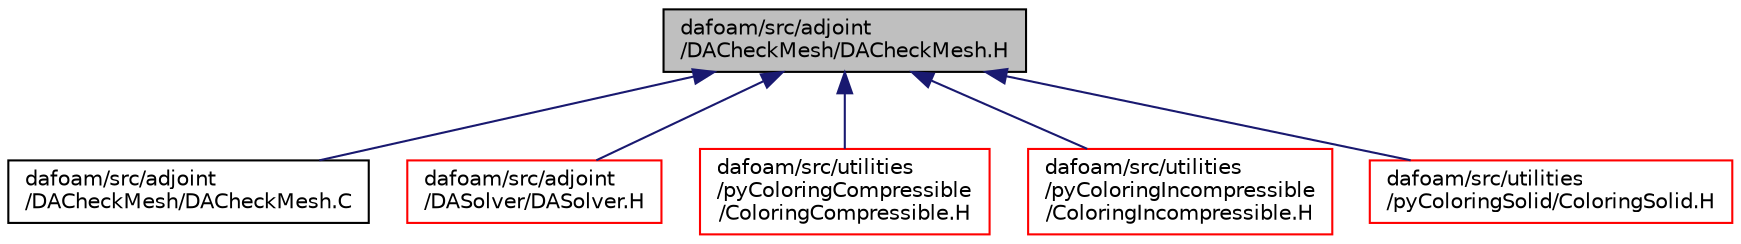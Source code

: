digraph "dafoam/src/adjoint/DACheckMesh/DACheckMesh.H"
{
  bgcolor="transparent";
  edge [fontname="Helvetica",fontsize="10",labelfontname="Helvetica",labelfontsize="10"];
  node [fontname="Helvetica",fontsize="10",shape=record];
  Node8 [label="dafoam/src/adjoint\l/DACheckMesh/DACheckMesh.H",height=0.2,width=0.4,color="black", fillcolor="grey75", style="filled", fontcolor="black"];
  Node8 -> Node9 [dir="back",color="midnightblue",fontsize="10",style="solid",fontname="Helvetica"];
  Node9 [label="dafoam/src/adjoint\l/DACheckMesh/DACheckMesh.C",height=0.2,width=0.4,color="black",URL="$DACheckMesh_8C.html"];
  Node8 -> Node10 [dir="back",color="midnightblue",fontsize="10",style="solid",fontname="Helvetica"];
  Node10 [label="dafoam/src/adjoint\l/DASolver/DASolver.H",height=0.2,width=0.4,color="red",URL="$DASolver_8H.html"];
  Node8 -> Node26 [dir="back",color="midnightblue",fontsize="10",style="solid",fontname="Helvetica"];
  Node26 [label="dafoam/src/utilities\l/pyColoringCompressible\l/ColoringCompressible.H",height=0.2,width=0.4,color="red",URL="$ColoringCompressible_8H.html"];
  Node8 -> Node28 [dir="back",color="midnightblue",fontsize="10",style="solid",fontname="Helvetica"];
  Node28 [label="dafoam/src/utilities\l/pyColoringIncompressible\l/ColoringIncompressible.H",height=0.2,width=0.4,color="red",URL="$ColoringIncompressible_8H.html"];
  Node8 -> Node30 [dir="back",color="midnightblue",fontsize="10",style="solid",fontname="Helvetica"];
  Node30 [label="dafoam/src/utilities\l/pyColoringSolid/ColoringSolid.H",height=0.2,width=0.4,color="red",URL="$ColoringSolid_8H.html"];
}
